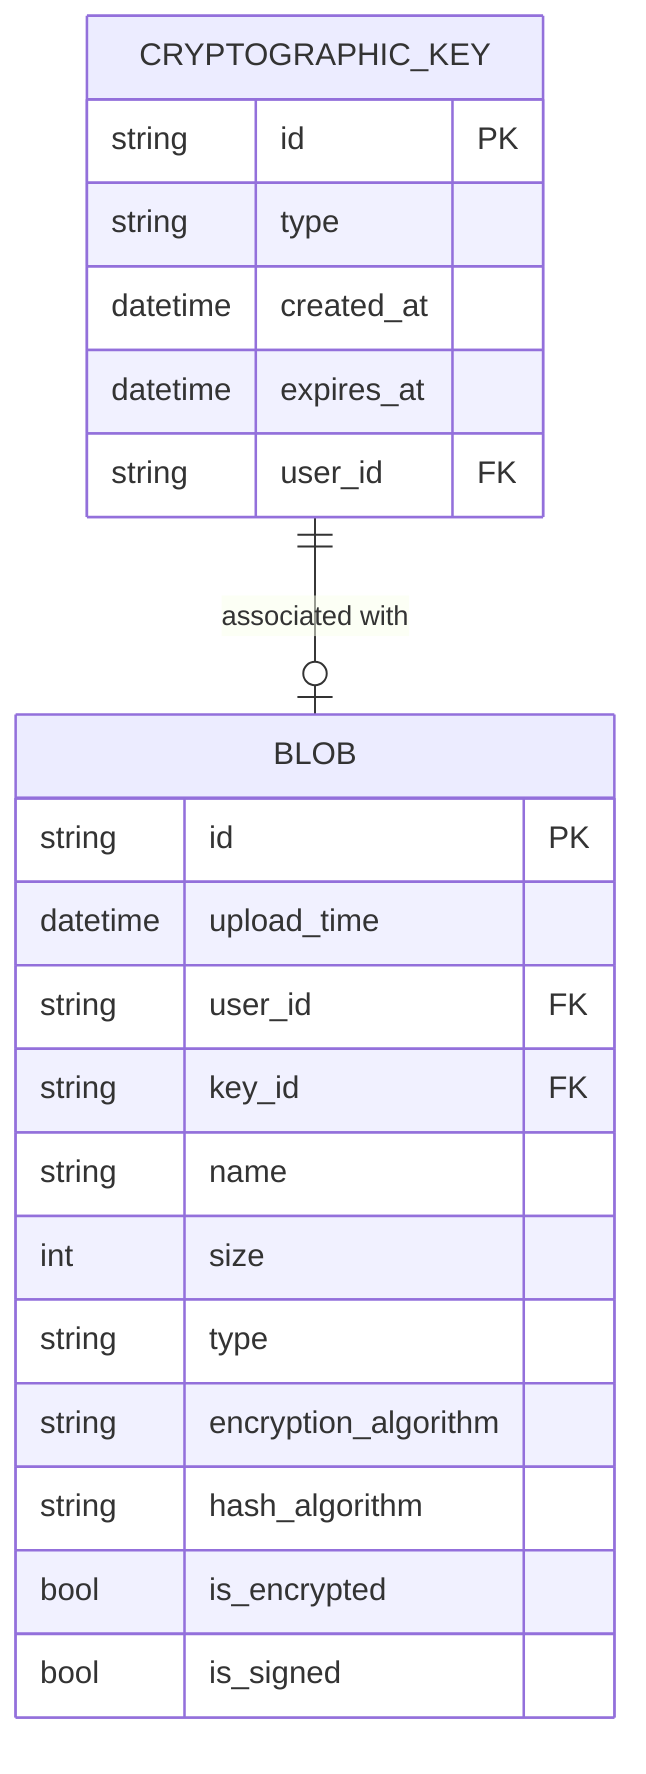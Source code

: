 erDiagram
    CRYPTOGRAPHIC_KEY {
        string id PK
        string type
        datetime created_at
        datetime expires_at
        string user_id FK
    }

    BLOB {
        string id PK
        datetime upload_time
        string user_id FK
        string key_id FK
        string name
        int size
        string type
        string encryption_algorithm
        string hash_algorithm
        bool is_encrypted
        bool is_signed
    }

    CRYPTOGRAPHIC_KEY ||--o| BLOB : "associated with"